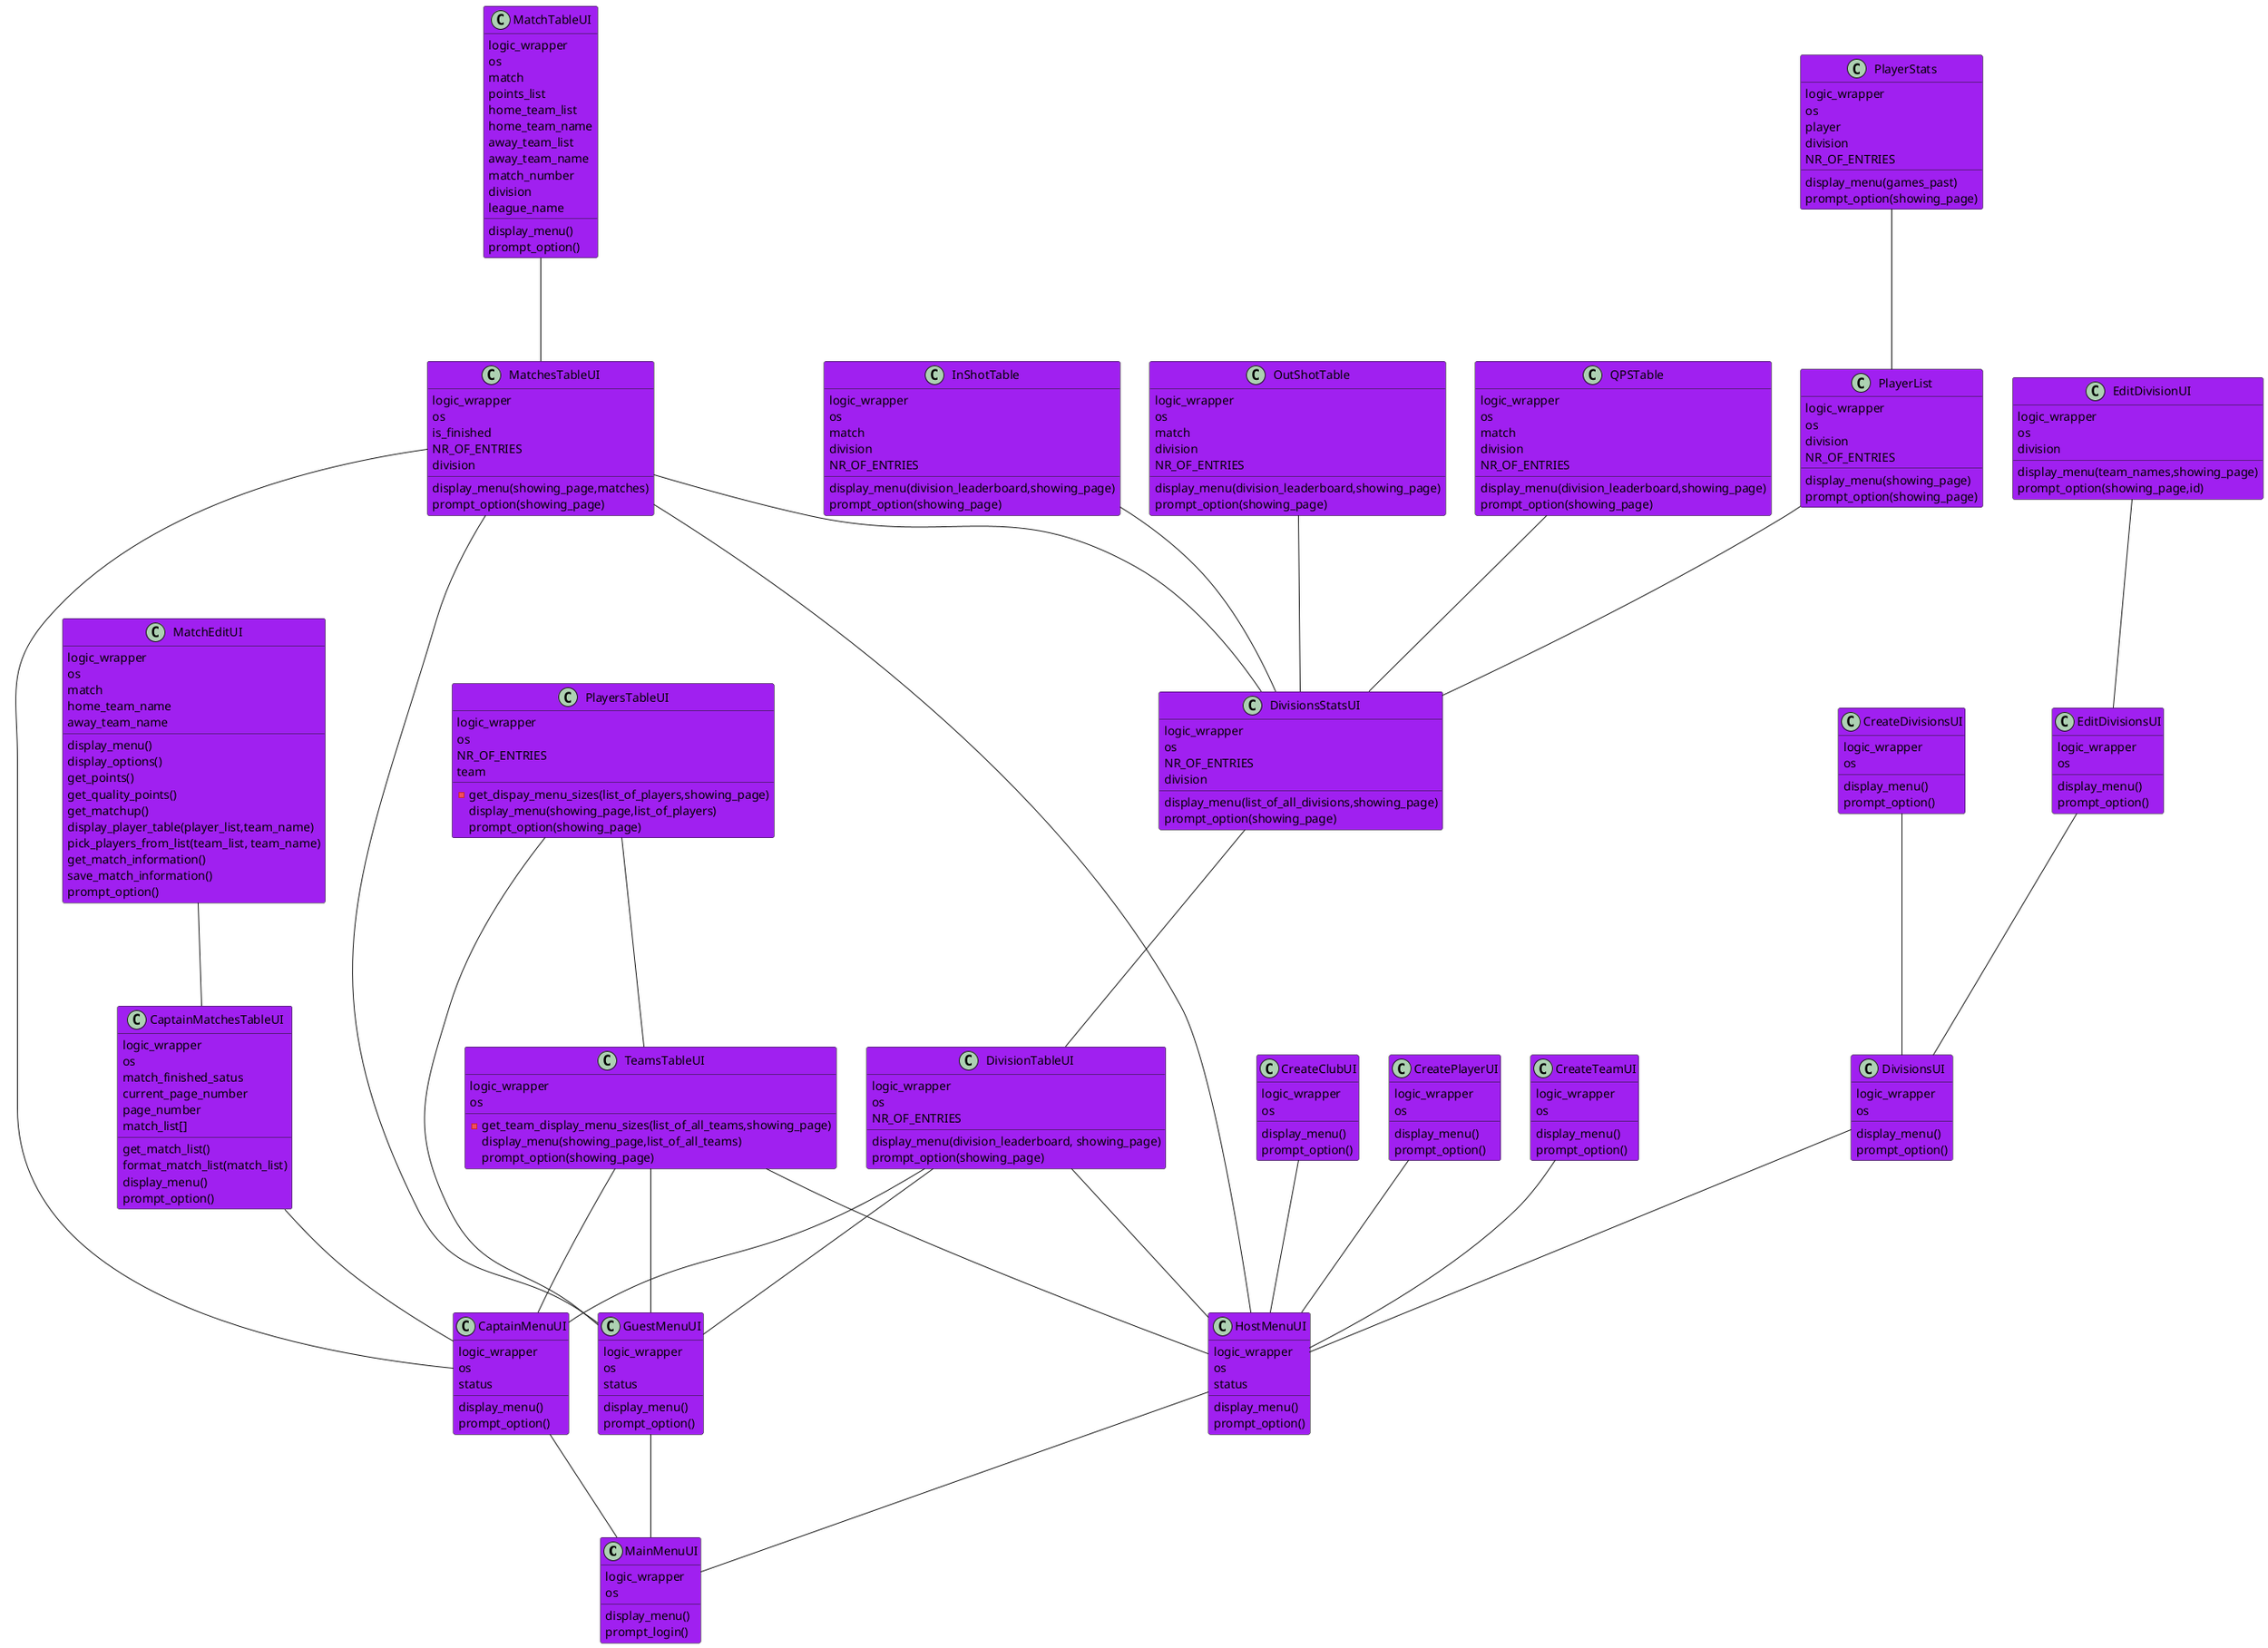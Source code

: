 @startuml local


class MainMenuUI #A020F0 {
    logic_wrapper
    os
    display_menu()
    prompt_login()
}
class HostMenuUI #A020F0{
    logic_wrapper
    os
    status 
    display_menu()
    prompt_option()
}
class GuestMenuUI #A020F0{
    logic_wrapper
    os
    status
    display_menu()
    prompt_option()
}
class CaptainMenuUI #A020F0{
    logic_wrapper
    os
    status
    display_menu()
    prompt_option()
}
class TeamsTableUI #A020F0{
    logic_wrapper
    os
    - get_team_display_menu_sizes(list_of_all_teams,showing_page)
    display_menu(showing_page,list_of_all_teams)
    prompt_option(showing_page)

}
class MatchesTableUI #A020F0{
    logic_wrapper
    os
    is_finished
    NR_OF_ENTRIES
    division
    display_menu(showing_page,matches)
    prompt_option(showing_page)
}
class PlayersTableUI #A020F0{
    logic_wrapper
    os
    NR_OF_ENTRIES
    team 
    - get_dispay_menu_sizes(list_of_players,showing_page)
    display_menu(showing_page,list_of_players)
    prompt_option(showing_page)
}
class DivisionsStatsUI  #A020F0{
    logic_wrapper
    os
    NR_OF_ENTRIES
    division
    display_menu(list_of_all_divisions,showing_page)
    prompt_option(showing_page)
}
class DivisionTableUI  #A020F0{
    logic_wrapper
    os
    NR_OF_ENTRIES
    display_menu(division_leaderboard, showing_page)
    prompt_option(showing_page)
}
class MatchTableUI  #A020F0{
    logic_wrapper
    os
    match 
    points_list
    home_team_list
    home_team_name
    away_team_list
    away_team_name
    match_number
    division
    league_name
    display_menu()
    prompt_option()
}
class InShotTable  #A020F0{
    logic_wrapper
    os
    match
    division
    NR_OF_ENTRIES
    display_menu(division_leaderboard,showing_page)
    prompt_option(showing_page)
}
class OutShotTable  #A020F0{
    logic_wrapper
    os
    match
    division
    NR_OF_ENTRIES
    display_menu(division_leaderboard,showing_page)
    prompt_option(showing_page)
}
class QPSTable  #A020F0{
    logic_wrapper
    os
    match
    division
    NR_OF_ENTRIES
    display_menu(division_leaderboard,showing_page)
    prompt_option(showing_page)
}
class PlayerList  #A020F0{
    logic_wrapper
    os
    division
    NR_OF_ENTRIES
    display_menu(showing_page)
    prompt_option(showing_page)
}
class EditDivisionUI  #A020F0{
    logic_wrapper
    os
    division
    display_menu(team_names,showing_page)
    prompt_option(showing_page,id)
}
class CreateClubUI #A020F0{
    logic_wrapper
    os
    display_menu()
    prompt_option()
}

class CreateDivisionsUI #A020F0{
    logic_wrapper
    os
    display_menu()
    prompt_option()
}
class EditDivisionsUI #A020F0{
    logic_wrapper
    os
    display_menu()
    prompt_option()
}
class CreatePlayerUI #A020F0{
    logic_wrapper
    os
    display_menu()
    prompt_option()
}
class CreateTeamUI #A020F0{
    logic_wrapper
    os
    display_menu()
    prompt_option()
}


class DivisionsUI #A020F0{
    logic_wrapper
    os
    display_menu()
    prompt_option()
}

class CaptainMatchesTableUI #A020F0{
    logic_wrapper
    os
    match_finished_satus
    current_page_number
    page_number 
    match_list[]
    get_match_list()
    format_match_list(match_list)
    display_menu()
    prompt_option()
}
class MatchEditUI #A020F0{
    logic_wrapper
    os
    match
    home_team_name
    away_team_name
    display_menu()
    display_options()
    get_points()
    get_quality_points()
    get_matchup()
    display_player_table(player_list,team_name)
    pick_players_from_list(team_list, team_name)
    get_match_information()
    save_match_information()
    prompt_option()
}
class PlayerStats #A020F0{
    logic_wrapper
    os
    player
    division
    NR_OF_ENTRIES
    display_menu(games_past)
    prompt_option(showing_page)
}



HostMenuUI     ---     MainMenuUI 
GuestMenuUI    ---     MainMenuUI 
CaptainMenuUI  ---     MainMenuUI 
                    
                    
TeamsTableUI   ---     HostMenuUI 
MatchesTableUI ---     HostMenuUI 
DivisionTableUI ---    HostMenuUI 
CreatePlayerUI --- HostMenuUI
CreateTeamUI --- HostMenuUI
CreateClubUI --- HostMenuUI
DivisionsUI     ---    HostMenuUI 
CreateDivisionsUI --- DivisionsUI
EditDivisionsUI --- DivisionsUI
EditDivisionUI --- EditDivisionsUI
                     
TeamsTableUI    ---   GuestMenuUI 
MatchesTableUI  ---   GuestMenuUI 
DivisionTableUI ---   GuestMenuUI 
PlayersTableUI  ---   GuestMenuUI 
        
TeamsTableUI          ---       CaptainMenuUI 
    PlayersTableUI    --- TeamsTableUI
MatchesTableUI        ---      CaptainMenuUI
    MatchTableUI      --- MatchesTableUI
DivisionTableUI       ---      CaptainMenuUI
    DivisionsStatsUI --- DivisionTableUI
    MatchesTableUI --- DivisionsStatsUI
    PlayerList --- DivisionsStatsUI
        PlayerStats --- PlayerList
    QPSTable --- DivisionsStatsUI
    InShotTable --- DivisionsStatsUI
    OutShotTable --- DivisionsStatsUI
CaptainMatchesTableUI ---      CaptainMenuUI  
    MatchEditUI --- CaptainMatchesTableUI
        
@enduml